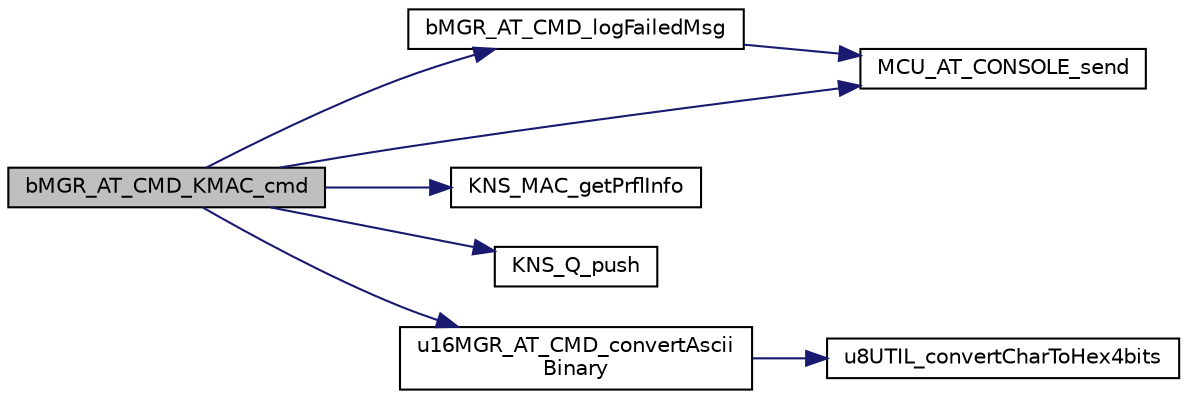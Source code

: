 digraph "bMGR_AT_CMD_KMAC_cmd"
{
 // INTERACTIVE_SVG=YES
 // LATEX_PDF_SIZE
  edge [fontname="Helvetica",fontsize="10",labelfontname="Helvetica",labelfontsize="10"];
  node [fontname="Helvetica",fontsize="10",shape=record];
  rankdir="LR";
  Node1 [label="bMGR_AT_CMD_KMAC_cmd",height=0.2,width=0.4,color="black", fillcolor="grey75", style="filled", fontcolor="black",tooltip="Process AT command \"AT+KMAC\" get/set the Kineis MAC profile."];
  Node1 -> Node2 [color="midnightblue",fontsize="10",style="solid",fontname="Helvetica"];
  Node2 [label="bMGR_AT_CMD_logFailedMsg",height=0.2,width=0.4,color="black", fillcolor="white", style="filled",URL="$d0/d0f/group___m_g_r___a_t___c_m_d.html#ga3d564aff9653e8bdc572d189093f1acc",tooltip="Log in debug interface a failed message."];
  Node2 -> Node3 [color="midnightblue",fontsize="10",style="solid",fontname="Helvetica"];
  Node3 [label="MCU_AT_CONSOLE_send",height=0.2,width=0.4,color="black", fillcolor="white", style="filled",URL="$d8/d62/group___m_c_u___a_p_p___w_r_a_p_p_e_r_s.html#gae14ee3e1d2a9b459c0d89c451a4bc470",tooltip="Send AT CMD response to console."];
  Node1 -> Node4 [color="midnightblue",fontsize="10",style="solid",fontname="Helvetica"];
  Node4 [label="KNS_MAC_getPrflInfo",height=0.2,width=0.4,color="black", fillcolor="white", style="filled",URL="$df/dbc/group___k_n_s___m_a_c.html#ga98ce77ebaea4371a0845ef7b4e916763",tooltip="Get current MAC profile info."];
  Node1 -> Node5 [color="midnightblue",fontsize="10",style="solid",fontname="Helvetica"];
  Node5 [label="KNS_Q_push",height=0.2,width=0.4,color="black", fillcolor="white", style="filled",URL="$d1/ddb/group___k_n_s___q.html#gac9a2be7939be73c32fd7eefb0d3ab3b3",tooltip="This function is used to push an element into a queue."];
  Node1 -> Node3 [color="midnightblue",fontsize="10",style="solid",fontname="Helvetica"];
  Node1 -> Node6 [color="midnightblue",fontsize="10",style="solid",fontname="Helvetica"];
  Node6 [label="u16MGR_AT_CMD_convertAscii\lBinary",height=0.2,width=0.4,color="black", fillcolor="white", style="filled",URL="$d0/d0f/group___m_g_r___a_t___c_m_d.html#ga474b262632007c7cdccc1c36d53d3d00",tooltip=": convert the input form ASCII to binary."];
  Node6 -> Node7 [color="midnightblue",fontsize="10",style="solid",fontname="Helvetica"];
  Node7 [label="u8UTIL_convertCharToHex4bits",height=0.2,width=0.4,color="black", fillcolor="white", style="filled",URL="$d8/da3/group___s_t_r_u_t_i_l_s.html#ga84065a55b8ebeb12a5e2a8e8ce2833fb",tooltip="convert an hexadecimal ASCII digit to a 4bits integer"];
}
